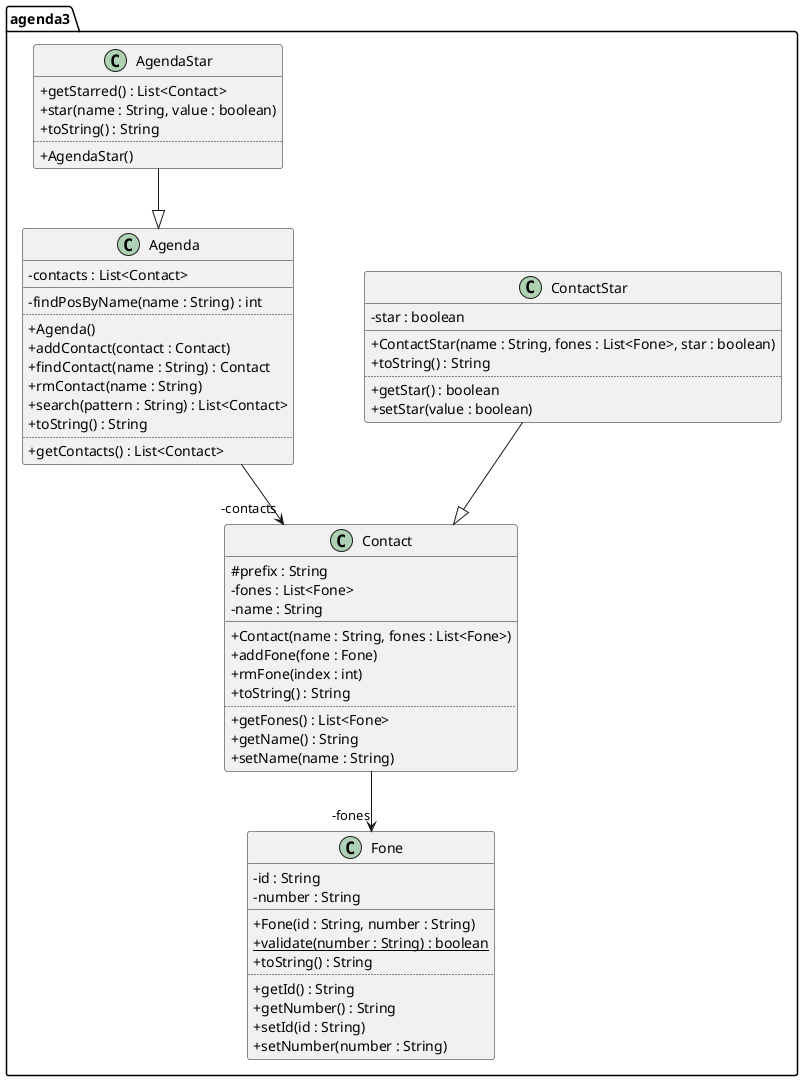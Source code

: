 @startuml diagrama
'!theme resume-light
skinparam classAttributeIconSize 0
hide empty methods
hide empty attributes
skinparam nodesep 70
skinparam ranksep 60
package agenda3 {
class Agenda {
    - contacts : List<Contact>
    __
    - findPosByName(name : String) : int
    ..
    + Agenda()
    + addContact(contact : Contact)
    + findContact(name : String) : Contact 
    + rmContact(name : String)
    + search(pattern : String) : List<Contact>
    + toString() : String 
    ..
    + getContacts() : List<Contact>
}
class Contact {
    # prefix : String 
    - fones : List<Fone>
    - name : String 
    __
    + Contact(name : String, fones : List<Fone>)
    + addFone(fone : Fone) 
    + rmFone(index : int)
    + toString() : String 
    ..
    + getFones() : List<Fone> 
    + getName() : String 
    + setName(name : String)
}
class Fone {
    - id : String 
    - number : String 
    __
    + Fone(id : String, number : String) 
    + {static} validate(number : String) : boolean 
    + toString() : String
    ..
    + getId() : String 
    + getNumber() : String 
    + setId(id : String)
    + setNumber(number : String)
}
class ContactStar {
    - star : boolean
    __
    + ContactStar(name : String, fones : List<Fone>, star : boolean)
    + toString() : String 
    ..
    + getStar() : boolean 
    +setStar(value : boolean)
}
class AgendaStar {
    + getStarred() : List<Contact>
    + star(name : String, value : boolean)
    + toString() : String 
    ..
    + AgendaStar()
}
Agenda --> "-contacts" Contact
Contact --> "-fones" Fone 
ContactStar --|> Contact
AgendaStar --|> Agenda
}
@enduml